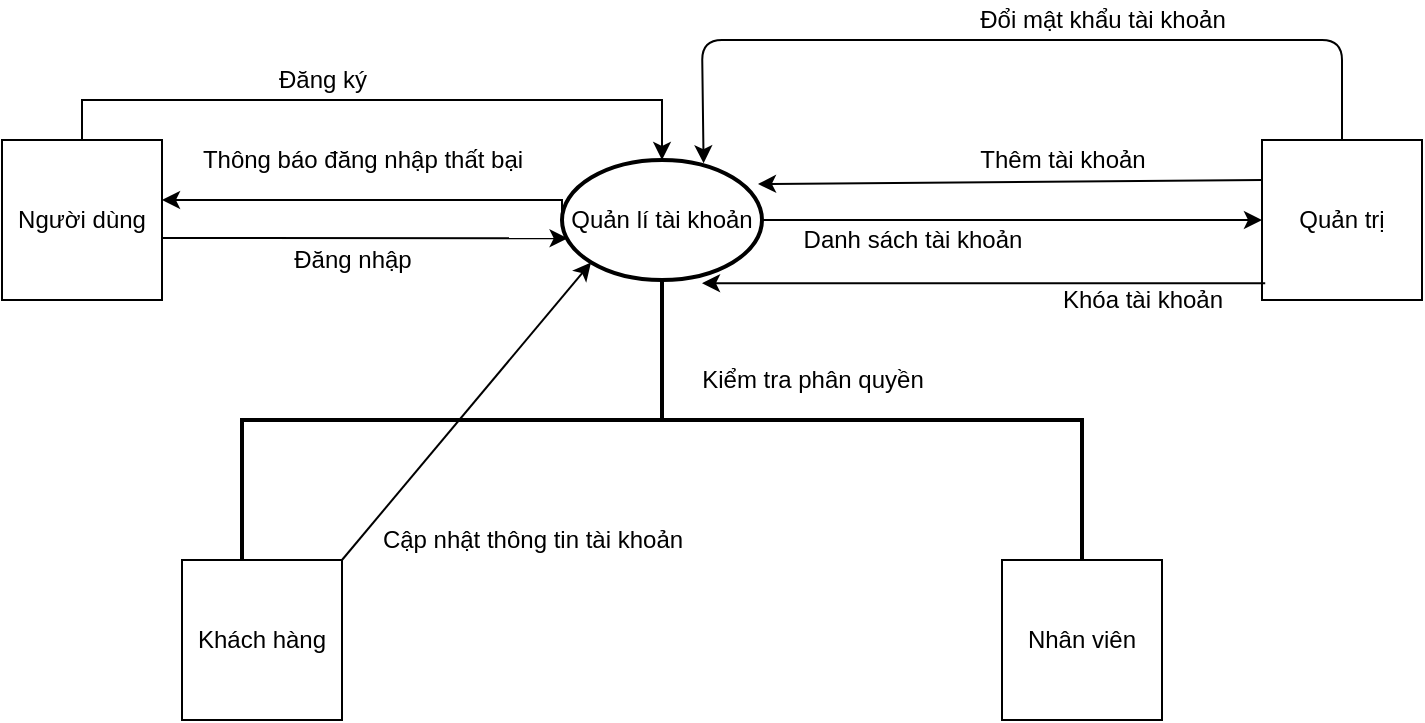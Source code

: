<mxfile version="13.8.7" type="device"><diagram id="9XREO4WnHGEp0SXhE3Rd" name="Page-1"><mxGraphModel dx="1038" dy="548" grid="1" gridSize="10" guides="1" tooltips="1" connect="1" arrows="1" fold="1" page="1" pageScale="1" pageWidth="827" pageHeight="1169" math="0" shadow="0"><root><mxCell id="0"/><mxCell id="1" parent="0"/><mxCell id="SjqcYPdbtw9IpJAKA2Is-14" style="edgeStyle=orthogonalEdgeStyle;rounded=0;orthogonalLoop=1;jettySize=auto;html=1;exitX=0;exitY=0.5;exitDx=0;exitDy=0;exitPerimeter=0;" parent="1" source="SjqcYPdbtw9IpJAKA2Is-2" target="SjqcYPdbtw9IpJAKA2Is-3" edge="1"><mxGeometry relative="1" as="geometry"><Array as="points"><mxPoint x="340" y="340"/></Array></mxGeometry></mxCell><mxCell id="SjqcYPdbtw9IpJAKA2Is-2" value="Quản lí tài khoản" style="strokeWidth=2;html=1;shape=mxgraph.flowchart.start_1;whiteSpace=wrap;" parent="1" vertex="1"><mxGeometry x="340" y="320" width="100" height="60" as="geometry"/></mxCell><mxCell id="SjqcYPdbtw9IpJAKA2Is-8" style="edgeStyle=orthogonalEdgeStyle;rounded=0;orthogonalLoop=1;jettySize=auto;html=1;exitX=1;exitY=0.25;exitDx=0;exitDy=0;entryX=0.5;entryY=0;entryDx=0;entryDy=0;entryPerimeter=0;" parent="1" source="SjqcYPdbtw9IpJAKA2Is-3" target="SjqcYPdbtw9IpJAKA2Is-2" edge="1"><mxGeometry relative="1" as="geometry"><Array as="points"><mxPoint x="100" y="330"/><mxPoint x="100" y="290"/><mxPoint x="390" y="290"/></Array></mxGeometry></mxCell><mxCell id="SjqcYPdbtw9IpJAKA2Is-3" value="Người dùng" style="whiteSpace=wrap;html=1;aspect=fixed;" parent="1" vertex="1"><mxGeometry x="60" y="310" width="80" height="80" as="geometry"/></mxCell><mxCell id="SjqcYPdbtw9IpJAKA2Is-4" value="Quản trị" style="whiteSpace=wrap;html=1;aspect=fixed;" parent="1" vertex="1"><mxGeometry x="690" y="310" width="80" height="80" as="geometry"/></mxCell><mxCell id="SjqcYPdbtw9IpJAKA2Is-9" value="Đăng nhập" style="text;html=1;align=center;verticalAlign=middle;resizable=0;points=[];autosize=1;" parent="1" vertex="1"><mxGeometry x="200" y="360" width="70" height="20" as="geometry"/></mxCell><mxCell id="SjqcYPdbtw9IpJAKA2Is-11" value="Nhân viên" style="whiteSpace=wrap;html=1;aspect=fixed;" parent="1" vertex="1"><mxGeometry x="560" y="520" width="80" height="80" as="geometry"/></mxCell><mxCell id="SjqcYPdbtw9IpJAKA2Is-12" value="Khách hàng" style="whiteSpace=wrap;html=1;aspect=fixed;" parent="1" vertex="1"><mxGeometry x="150" y="520" width="80" height="80" as="geometry"/></mxCell><mxCell id="SjqcYPdbtw9IpJAKA2Is-15" value="" style="strokeWidth=2;html=1;shape=mxgraph.flowchart.annotation_2;align=left;labelPosition=right;pointerEvents=1;direction=south;" parent="1" vertex="1"><mxGeometry x="180" y="380" width="420" height="140" as="geometry"/></mxCell><mxCell id="SjqcYPdbtw9IpJAKA2Is-16" value="Kiểm tra phân quyền" style="text;html=1;align=center;verticalAlign=middle;resizable=0;points=[];autosize=1;" parent="1" vertex="1"><mxGeometry x="400" y="420" width="130" height="20" as="geometry"/></mxCell><mxCell id="SjqcYPdbtw9IpJAKA2Is-17" value="Thông báo đăng nhập thất bại" style="text;html=1;align=center;verticalAlign=middle;resizable=0;points=[];autosize=1;" parent="1" vertex="1"><mxGeometry x="150" y="310" width="180" height="20" as="geometry"/></mxCell><mxCell id="1lfNS0uCcQ1sZp1WaV4j-1" value="" style="endArrow=classic;html=1;entryX=0.028;entryY=0.653;entryDx=0;entryDy=0;entryPerimeter=0;" edge="1" parent="1" target="SjqcYPdbtw9IpJAKA2Is-2"><mxGeometry width="50" height="50" relative="1" as="geometry"><mxPoint x="140" y="359" as="sourcePoint"/><mxPoint x="260" y="420" as="targetPoint"/><Array as="points"/></mxGeometry></mxCell><mxCell id="1lfNS0uCcQ1sZp1WaV4j-3" value="Đăng ký" style="text;html=1;align=center;verticalAlign=middle;resizable=0;points=[];autosize=1;" vertex="1" parent="1"><mxGeometry x="190" y="270" width="60" height="20" as="geometry"/></mxCell><mxCell id="1lfNS0uCcQ1sZp1WaV4j-5" value="Cập nhật thông tin tài khoản" style="text;html=1;align=center;verticalAlign=middle;resizable=0;points=[];autosize=1;" vertex="1" parent="1"><mxGeometry x="240" y="500" width="170" height="20" as="geometry"/></mxCell><mxCell id="1lfNS0uCcQ1sZp1WaV4j-7" value="Danh sách tài khoản" style="text;html=1;align=center;verticalAlign=middle;resizable=0;points=[];autosize=1;" vertex="1" parent="1"><mxGeometry x="450" y="350" width="130" height="20" as="geometry"/></mxCell><mxCell id="1lfNS0uCcQ1sZp1WaV4j-8" value="" style="endArrow=classic;html=1;exitX=1;exitY=0;exitDx=0;exitDy=0;entryX=0.145;entryY=0.855;entryDx=0;entryDy=0;entryPerimeter=0;" edge="1" parent="1" source="SjqcYPdbtw9IpJAKA2Is-12" target="SjqcYPdbtw9IpJAKA2Is-2"><mxGeometry width="50" height="50" relative="1" as="geometry"><mxPoint x="250" y="540" as="sourcePoint"/><mxPoint x="330" y="380" as="targetPoint"/></mxGeometry></mxCell><mxCell id="1lfNS0uCcQ1sZp1WaV4j-10" value="" style="endArrow=classic;html=1;exitX=1;exitY=0.5;exitDx=0;exitDy=0;exitPerimeter=0;entryX=0;entryY=0.5;entryDx=0;entryDy=0;" edge="1" parent="1" source="SjqcYPdbtw9IpJAKA2Is-2" target="SjqcYPdbtw9IpJAKA2Is-4"><mxGeometry width="50" height="50" relative="1" as="geometry"><mxPoint x="480" y="320" as="sourcePoint"/><mxPoint x="530" y="270" as="targetPoint"/></mxGeometry></mxCell><mxCell id="1lfNS0uCcQ1sZp1WaV4j-11" value="" style="endArrow=classic;html=1;exitX=0;exitY=0.25;exitDx=0;exitDy=0;entryX=0.98;entryY=0.2;entryDx=0;entryDy=0;entryPerimeter=0;" edge="1" parent="1" source="SjqcYPdbtw9IpJAKA2Is-4" target="SjqcYPdbtw9IpJAKA2Is-2"><mxGeometry width="50" height="50" relative="1" as="geometry"><mxPoint x="560" y="290" as="sourcePoint"/><mxPoint x="450" y="370" as="targetPoint"/></mxGeometry></mxCell><mxCell id="1lfNS0uCcQ1sZp1WaV4j-12" value="" style="endArrow=classic;html=1;exitX=0.02;exitY=0.895;exitDx=0;exitDy=0;exitPerimeter=0;entryX=0.7;entryY=1.027;entryDx=0;entryDy=0;entryPerimeter=0;" edge="1" parent="1" source="SjqcYPdbtw9IpJAKA2Is-4" target="SjqcYPdbtw9IpJAKA2Is-2"><mxGeometry width="50" height="50" relative="1" as="geometry"><mxPoint x="360" y="320" as="sourcePoint"/><mxPoint x="410" y="270" as="targetPoint"/></mxGeometry></mxCell><mxCell id="1lfNS0uCcQ1sZp1WaV4j-13" value="" style="endArrow=classic;html=1;exitX=0.5;exitY=0;exitDx=0;exitDy=0;entryX=0.708;entryY=0.027;entryDx=0;entryDy=0;entryPerimeter=0;" edge="1" parent="1" source="SjqcYPdbtw9IpJAKA2Is-4" target="SjqcYPdbtw9IpJAKA2Is-2"><mxGeometry width="50" height="50" relative="1" as="geometry"><mxPoint x="575" y="290" as="sourcePoint"/><mxPoint x="430" y="290" as="targetPoint"/><Array as="points"><mxPoint x="730" y="260"/><mxPoint x="410" y="260"/></Array></mxGeometry></mxCell><mxCell id="1lfNS0uCcQ1sZp1WaV4j-15" value="Khóa tài khoản" style="text;html=1;align=center;verticalAlign=middle;resizable=0;points=[];autosize=1;" vertex="1" parent="1"><mxGeometry x="580" y="380" width="100" height="20" as="geometry"/></mxCell><mxCell id="1lfNS0uCcQ1sZp1WaV4j-16" value="Thêm tài khoản" style="text;html=1;align=center;verticalAlign=middle;resizable=0;points=[];autosize=1;" vertex="1" parent="1"><mxGeometry x="540" y="310" width="100" height="20" as="geometry"/></mxCell><mxCell id="1lfNS0uCcQ1sZp1WaV4j-17" value="Đổi mật khẩu tài khoản" style="text;html=1;align=center;verticalAlign=middle;resizable=0;points=[];autosize=1;" vertex="1" parent="1"><mxGeometry x="540" y="240" width="140" height="20" as="geometry"/></mxCell></root></mxGraphModel></diagram></mxfile>